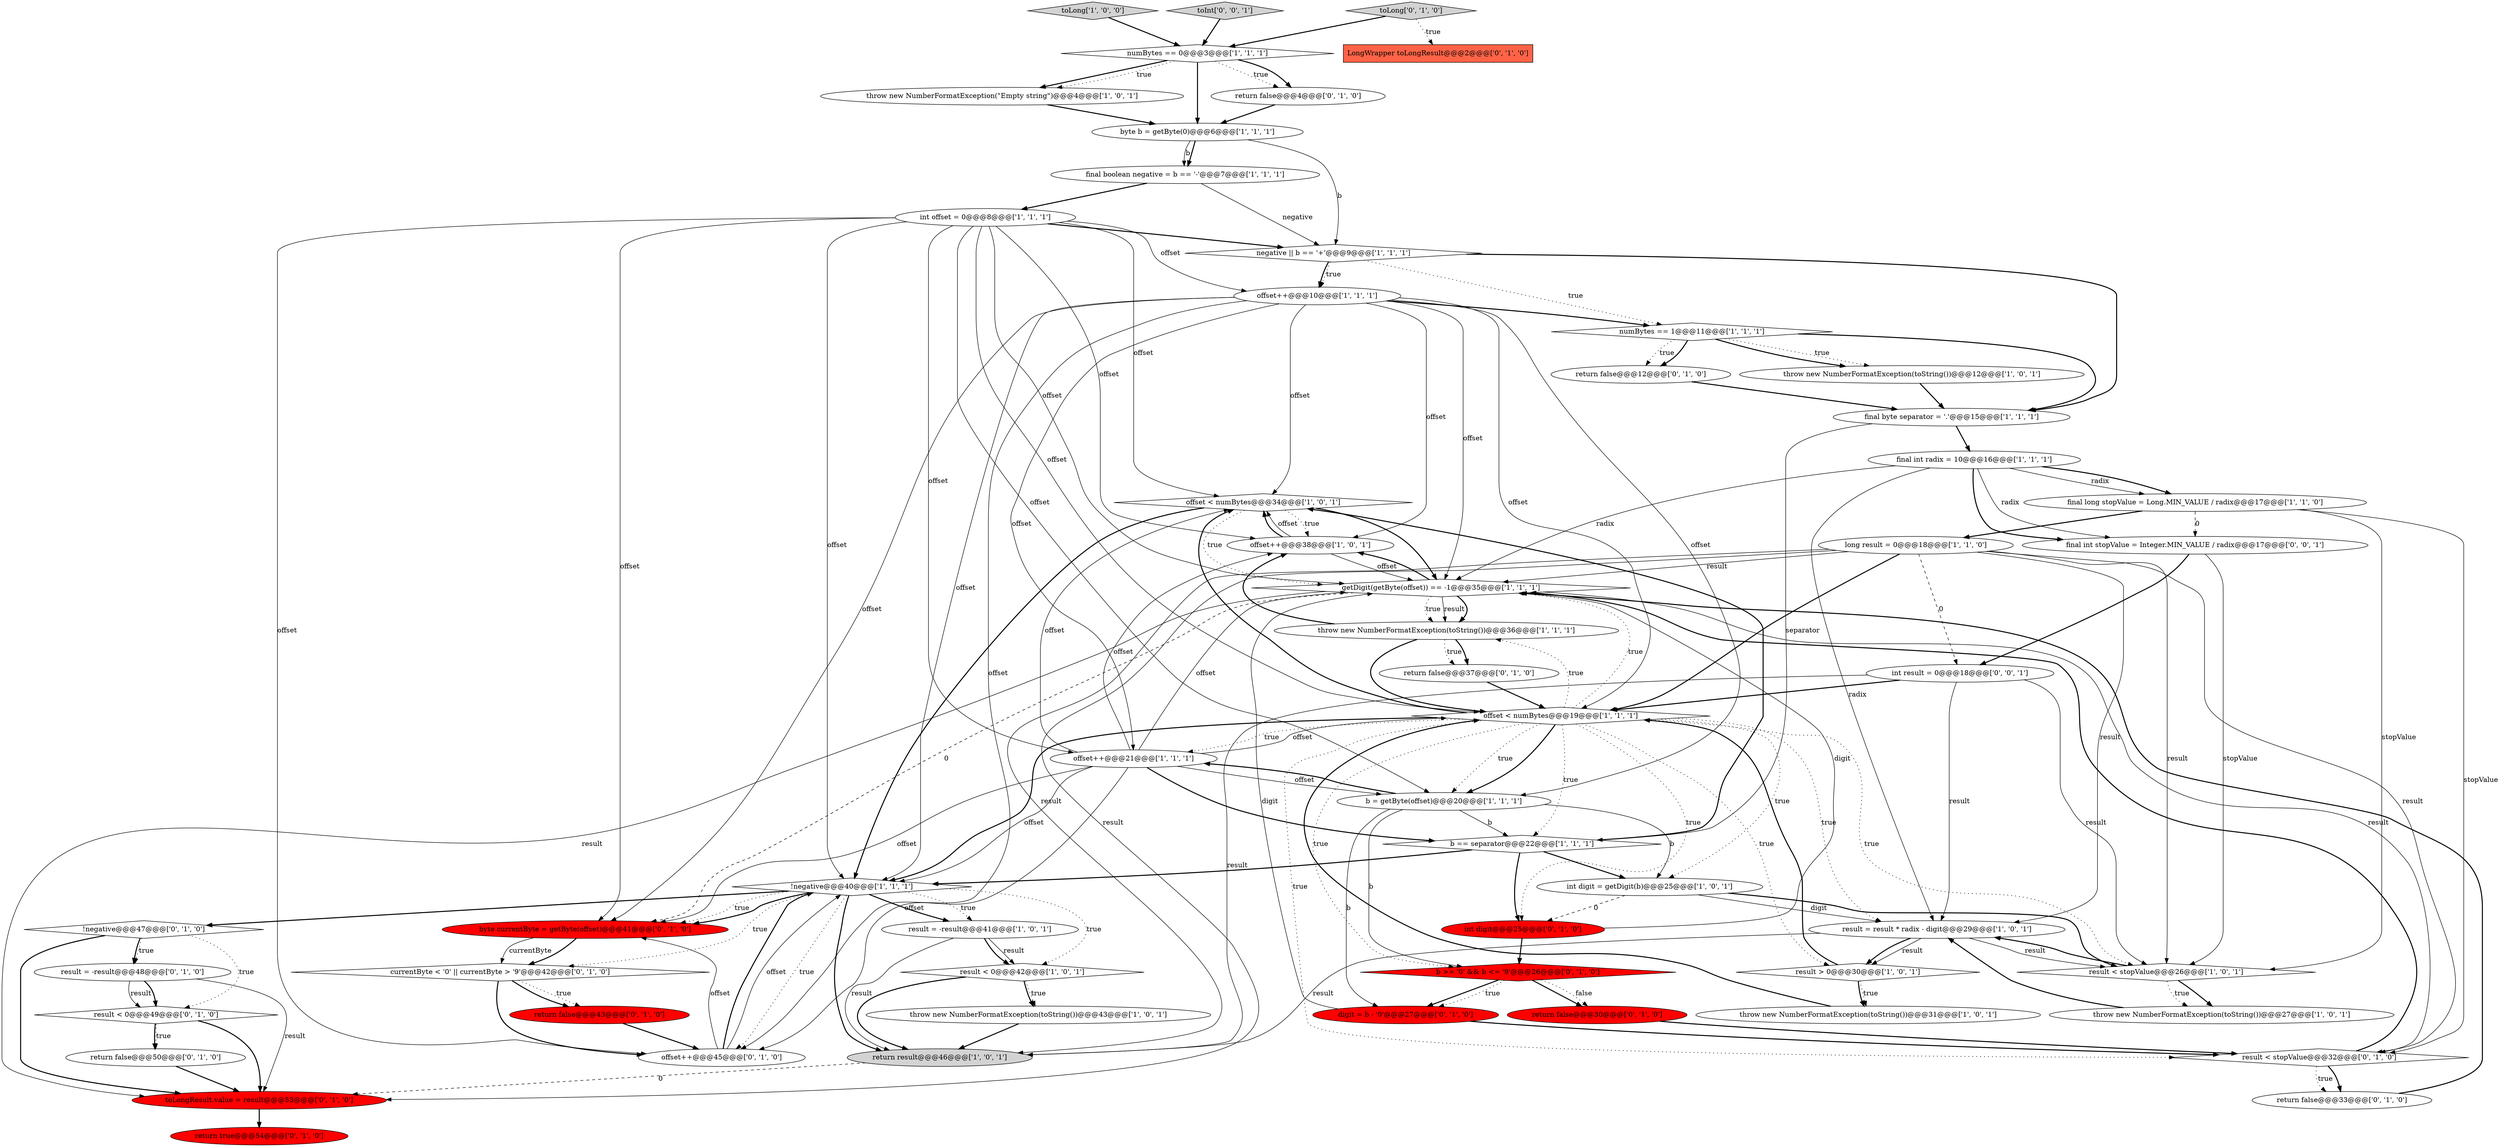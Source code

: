 digraph {
41 [style = filled, label = "result = -result@@@48@@@['0', '1', '0']", fillcolor = white, shape = ellipse image = "AAA0AAABBB2BBB"];
0 [style = filled, label = "int digit = getDigit(b)@@@25@@@['1', '0', '1']", fillcolor = white, shape = ellipse image = "AAA0AAABBB1BBB"];
38 [style = filled, label = "return false@@@37@@@['0', '1', '0']", fillcolor = white, shape = ellipse image = "AAA0AAABBB2BBB"];
25 [style = filled, label = "throw new NumberFormatException(\"Empty string\")@@@4@@@['1', '0', '1']", fillcolor = white, shape = ellipse image = "AAA0AAABBB1BBB"];
36 [style = filled, label = "return false@@@43@@@['0', '1', '0']", fillcolor = red, shape = ellipse image = "AAA1AAABBB2BBB"];
17 [style = filled, label = "throw new NumberFormatException(toString())@@@27@@@['1', '0', '1']", fillcolor = white, shape = ellipse image = "AAA0AAABBB1BBB"];
13 [style = filled, label = "final boolean negative = b == '-'@@@7@@@['1', '1', '1']", fillcolor = white, shape = ellipse image = "AAA0AAABBB1BBB"];
20 [style = filled, label = "int offset = 0@@@8@@@['1', '1', '1']", fillcolor = white, shape = ellipse image = "AAA0AAABBB1BBB"];
45 [style = filled, label = "byte currentByte = getByte(offset)@@@41@@@['0', '1', '0']", fillcolor = red, shape = ellipse image = "AAA1AAABBB2BBB"];
31 [style = filled, label = "result = result * radix - digit@@@29@@@['1', '0', '1']", fillcolor = white, shape = ellipse image = "AAA0AAABBB1BBB"];
50 [style = filled, label = "!negative@@@47@@@['0', '1', '0']", fillcolor = white, shape = diamond image = "AAA0AAABBB2BBB"];
55 [style = filled, label = "toInt['0', '0', '1']", fillcolor = lightgray, shape = diamond image = "AAA0AAABBB3BBB"];
12 [style = filled, label = "offset < numBytes@@@34@@@['1', '0', '1']", fillcolor = white, shape = diamond image = "AAA0AAABBB1BBB"];
46 [style = filled, label = "int digit@@@25@@@['0', '1', '0']", fillcolor = red, shape = ellipse image = "AAA1AAABBB2BBB"];
8 [style = filled, label = "throw new NumberFormatException(toString())@@@12@@@['1', '0', '1']", fillcolor = white, shape = ellipse image = "AAA0AAABBB1BBB"];
15 [style = filled, label = "offset++@@@38@@@['1', '0', '1']", fillcolor = white, shape = ellipse image = "AAA0AAABBB1BBB"];
24 [style = filled, label = "long result = 0@@@18@@@['1', '1', '0']", fillcolor = white, shape = ellipse image = "AAA0AAABBB1BBB"];
30 [style = filled, label = "getDigit(getByte(offset)) == -1@@@35@@@['1', '1', '1']", fillcolor = white, shape = diamond image = "AAA0AAABBB1BBB"];
33 [style = filled, label = "return false@@@12@@@['0', '1', '0']", fillcolor = white, shape = ellipse image = "AAA0AAABBB2BBB"];
28 [style = filled, label = "numBytes == 1@@@11@@@['1', '1', '1']", fillcolor = white, shape = diamond image = "AAA0AAABBB1BBB"];
44 [style = filled, label = "return false@@@30@@@['0', '1', '0']", fillcolor = red, shape = ellipse image = "AAA1AAABBB2BBB"];
34 [style = filled, label = "LongWrapper toLongResult@@@2@@@['0', '1', '0']", fillcolor = tomato, shape = box image = "AAA1AAABBB2BBB"];
51 [style = filled, label = "return true@@@54@@@['0', '1', '0']", fillcolor = red, shape = ellipse image = "AAA1AAABBB2BBB"];
14 [style = filled, label = "final long stopValue = Long.MIN_VALUE / radix@@@17@@@['1', '1', '0']", fillcolor = white, shape = ellipse image = "AAA0AAABBB1BBB"];
4 [style = filled, label = "offset++@@@21@@@['1', '1', '1']", fillcolor = white, shape = ellipse image = "AAA0AAABBB1BBB"];
42 [style = filled, label = "currentByte < '0' || currentByte > '9'@@@42@@@['0', '1', '0']", fillcolor = white, shape = diamond image = "AAA0AAABBB2BBB"];
48 [style = filled, label = "toLongResult.value = result@@@53@@@['0', '1', '0']", fillcolor = red, shape = ellipse image = "AAA1AAABBB2BBB"];
7 [style = filled, label = "byte b = getByte(0)@@@6@@@['1', '1', '1']", fillcolor = white, shape = ellipse image = "AAA0AAABBB1BBB"];
16 [style = filled, label = "offset < numBytes@@@19@@@['1', '1', '1']", fillcolor = white, shape = diamond image = "AAA0AAABBB1BBB"];
32 [style = filled, label = "result < 0@@@42@@@['1', '0', '1']", fillcolor = white, shape = diamond image = "AAA0AAABBB1BBB"];
53 [style = filled, label = "toLong['0', '1', '0']", fillcolor = lightgray, shape = diamond image = "AAA0AAABBB2BBB"];
10 [style = filled, label = "b = getByte(offset)@@@20@@@['1', '1', '1']", fillcolor = white, shape = ellipse image = "AAA0AAABBB1BBB"];
56 [style = filled, label = "int result = 0@@@18@@@['0', '0', '1']", fillcolor = white, shape = ellipse image = "AAA0AAABBB3BBB"];
9 [style = filled, label = "result < stopValue@@@26@@@['1', '0', '1']", fillcolor = white, shape = diamond image = "AAA0AAABBB1BBB"];
40 [style = filled, label = "digit = b - '0'@@@27@@@['0', '1', '0']", fillcolor = red, shape = ellipse image = "AAA1AAABBB2BBB"];
5 [style = filled, label = "b == separator@@@22@@@['1', '1', '1']", fillcolor = white, shape = diamond image = "AAA0AAABBB1BBB"];
35 [style = filled, label = "return false@@@4@@@['0', '1', '0']", fillcolor = white, shape = ellipse image = "AAA0AAABBB2BBB"];
6 [style = filled, label = "final byte separator = '.'@@@15@@@['1', '1', '1']", fillcolor = white, shape = ellipse image = "AAA0AAABBB1BBB"];
52 [style = filled, label = "b >= '0' && b <= '9'@@@26@@@['0', '1', '0']", fillcolor = red, shape = diamond image = "AAA1AAABBB2BBB"];
19 [style = filled, label = "!negative@@@40@@@['1', '1', '1']", fillcolor = white, shape = diamond image = "AAA0AAABBB1BBB"];
37 [style = filled, label = "return false@@@33@@@['0', '1', '0']", fillcolor = white, shape = ellipse image = "AAA0AAABBB2BBB"];
39 [style = filled, label = "offset++@@@45@@@['0', '1', '0']", fillcolor = white, shape = ellipse image = "AAA0AAABBB2BBB"];
3 [style = filled, label = "result = -result@@@41@@@['1', '0', '1']", fillcolor = white, shape = ellipse image = "AAA0AAABBB1BBB"];
18 [style = filled, label = "toLong['1', '0', '0']", fillcolor = lightgray, shape = diamond image = "AAA0AAABBB1BBB"];
21 [style = filled, label = "final int radix = 10@@@16@@@['1', '1', '1']", fillcolor = white, shape = ellipse image = "AAA0AAABBB1BBB"];
22 [style = filled, label = "throw new NumberFormatException(toString())@@@36@@@['1', '1', '1']", fillcolor = white, shape = ellipse image = "AAA0AAABBB1BBB"];
43 [style = filled, label = "result < stopValue@@@32@@@['0', '1', '0']", fillcolor = white, shape = diamond image = "AAA0AAABBB2BBB"];
47 [style = filled, label = "return false@@@50@@@['0', '1', '0']", fillcolor = white, shape = ellipse image = "AAA0AAABBB2BBB"];
49 [style = filled, label = "result < 0@@@49@@@['0', '1', '0']", fillcolor = white, shape = diamond image = "AAA0AAABBB2BBB"];
1 [style = filled, label = "numBytes == 0@@@3@@@['1', '1', '1']", fillcolor = white, shape = diamond image = "AAA0AAABBB1BBB"];
2 [style = filled, label = "offset++@@@10@@@['1', '1', '1']", fillcolor = white, shape = ellipse image = "AAA0AAABBB1BBB"];
27 [style = filled, label = "throw new NumberFormatException(toString())@@@43@@@['1', '0', '1']", fillcolor = white, shape = ellipse image = "AAA0AAABBB1BBB"];
26 [style = filled, label = "return result@@@46@@@['1', '0', '1']", fillcolor = lightgray, shape = ellipse image = "AAA0AAABBB1BBB"];
54 [style = filled, label = "final int stopValue = Integer.MIN_VALUE / radix@@@17@@@['0', '0', '1']", fillcolor = white, shape = ellipse image = "AAA0AAABBB3BBB"];
23 [style = filled, label = "negative || b == '+'@@@9@@@['1', '1', '1']", fillcolor = white, shape = diamond image = "AAA0AAABBB1BBB"];
11 [style = filled, label = "throw new NumberFormatException(toString())@@@31@@@['1', '0', '1']", fillcolor = white, shape = ellipse image = "AAA0AAABBB1BBB"];
29 [style = filled, label = "result > 0@@@30@@@['1', '0', '1']", fillcolor = white, shape = diamond image = "AAA0AAABBB1BBB"];
14->24 [style = bold, label=""];
52->44 [style = bold, label=""];
39->19 [style = bold, label=""];
16->9 [style = dotted, label="true"];
28->6 [style = bold, label=""];
22->15 [style = bold, label=""];
54->56 [style = bold, label=""];
20->30 [style = solid, label="offset"];
20->2 [style = solid, label="offset"];
31->29 [style = solid, label="result"];
54->9 [style = solid, label="stopValue"];
4->39 [style = solid, label="offset"];
12->15 [style = dotted, label="true"];
21->54 [style = bold, label=""];
49->48 [style = bold, label=""];
20->15 [style = solid, label="offset"];
8->6 [style = bold, label=""];
21->30 [style = solid, label="radix"];
19->45 [style = dotted, label="true"];
16->10 [style = dotted, label="true"];
4->45 [style = solid, label="offset"];
30->43 [style = solid, label="result"];
2->12 [style = solid, label="offset"];
31->26 [style = solid, label="result"];
41->49 [style = solid, label="result"];
3->26 [style = solid, label="result"];
6->5 [style = solid, label="separator"];
48->51 [style = bold, label=""];
4->16 [style = solid, label="offset"];
22->38 [style = dotted, label="true"];
5->0 [style = bold, label=""];
20->45 [style = solid, label="offset"];
16->5 [style = dotted, label="true"];
45->42 [style = bold, label=""];
19->3 [style = bold, label=""];
35->7 [style = bold, label=""];
2->28 [style = bold, label=""];
53->34 [style = dotted, label="true"];
2->15 [style = solid, label="offset"];
56->9 [style = solid, label="result"];
11->16 [style = bold, label=""];
2->19 [style = solid, label="offset"];
1->35 [style = dotted, label="true"];
16->43 [style = dotted, label="true"];
2->39 [style = solid, label="offset"];
16->46 [style = dotted, label="true"];
28->8 [style = dotted, label="true"];
47->48 [style = bold, label=""];
56->31 [style = solid, label="result"];
2->4 [style = solid, label="offset"];
2->16 [style = solid, label="offset"];
3->32 [style = solid, label="result"];
42->36 [style = dotted, label="true"];
16->52 [style = dotted, label="true"];
31->29 [style = bold, label=""];
9->17 [style = bold, label=""];
1->35 [style = bold, label=""];
41->49 [style = bold, label=""];
41->48 [style = solid, label="result"];
16->19 [style = bold, label=""];
16->4 [style = dotted, label="true"];
25->7 [style = bold, label=""];
23->2 [style = dotted, label="true"];
32->26 [style = bold, label=""];
21->31 [style = solid, label="radix"];
24->48 [style = solid, label="result"];
7->13 [style = solid, label="b"];
46->30 [style = solid, label="digit"];
30->45 [style = dashed, label="0"];
22->38 [style = bold, label=""];
39->45 [style = solid, label="offset"];
49->47 [style = dotted, label="true"];
52->44 [style = dotted, label="false"];
20->23 [style = bold, label=""];
18->1 [style = bold, label=""];
20->10 [style = solid, label="offset"];
19->3 [style = dotted, label="true"];
19->26 [style = bold, label=""];
7->23 [style = solid, label="b"];
56->16 [style = bold, label=""];
15->12 [style = bold, label=""];
15->30 [style = solid, label="offset"];
50->41 [style = bold, label=""];
29->16 [style = bold, label=""];
29->11 [style = bold, label=""];
10->40 [style = solid, label="b"];
30->15 [style = bold, label=""];
24->56 [style = dashed, label="0"];
27->26 [style = bold, label=""];
50->49 [style = dotted, label="true"];
20->16 [style = solid, label="offset"];
4->30 [style = solid, label="offset"];
24->26 [style = solid, label="result"];
10->5 [style = solid, label="b"];
20->19 [style = solid, label="offset"];
2->45 [style = solid, label="offset"];
22->16 [style = bold, label=""];
6->21 [style = bold, label=""];
9->31 [style = bold, label=""];
23->28 [style = dotted, label="true"];
37->30 [style = bold, label=""];
0->31 [style = solid, label="digit"];
30->22 [style = solid, label="result"];
42->39 [style = bold, label=""];
38->16 [style = bold, label=""];
14->43 [style = solid, label="stopValue"];
32->27 [style = bold, label=""];
19->50 [style = bold, label=""];
50->48 [style = bold, label=""];
19->42 [style = dotted, label="true"];
1->7 [style = bold, label=""];
36->39 [style = bold, label=""];
5->19 [style = bold, label=""];
4->12 [style = solid, label="offset"];
19->45 [style = bold, label=""];
2->30 [style = solid, label="offset"];
10->52 [style = solid, label="b"];
52->40 [style = bold, label=""];
20->12 [style = solid, label="offset"];
23->6 [style = bold, label=""];
28->8 [style = bold, label=""];
10->0 [style = solid, label="b"];
14->54 [style = dashed, label="0"];
53->1 [style = bold, label=""];
19->39 [style = dotted, label="true"];
23->2 [style = bold, label=""];
40->43 [style = bold, label=""];
2->10 [style = solid, label="offset"];
0->46 [style = dashed, label="0"];
16->31 [style = dotted, label="true"];
16->29 [style = dotted, label="true"];
1->25 [style = bold, label=""];
4->5 [style = bold, label=""];
24->43 [style = solid, label="result"];
50->41 [style = dotted, label="true"];
52->40 [style = dotted, label="true"];
29->11 [style = dotted, label="true"];
21->14 [style = bold, label=""];
20->39 [style = solid, label="offset"];
26->48 [style = dashed, label="0"];
7->13 [style = bold, label=""];
20->4 [style = solid, label="offset"];
0->9 [style = bold, label=""];
1->25 [style = dotted, label="true"];
30->22 [style = bold, label=""];
4->15 [style = solid, label="offset"];
16->10 [style = bold, label=""];
28->33 [style = dotted, label="true"];
39->19 [style = solid, label="offset"];
16->30 [style = dotted, label="true"];
9->17 [style = dotted, label="true"];
17->31 [style = bold, label=""];
33->6 [style = bold, label=""];
31->9 [style = solid, label="result"];
24->31 [style = solid, label="result"];
12->30 [style = bold, label=""];
24->9 [style = solid, label="result"];
13->23 [style = solid, label="negative"];
43->37 [style = bold, label=""];
42->36 [style = bold, label=""];
16->22 [style = dotted, label="true"];
40->30 [style = solid, label="digit"];
45->42 [style = solid, label="currentByte"];
46->52 [style = bold, label=""];
21->14 [style = solid, label="radix"];
4->10 [style = solid, label="offset"];
12->30 [style = dotted, label="true"];
43->30 [style = bold, label=""];
44->43 [style = bold, label=""];
56->26 [style = solid, label="result"];
49->47 [style = bold, label=""];
24->16 [style = bold, label=""];
14->9 [style = solid, label="stopValue"];
32->27 [style = dotted, label="true"];
4->19 [style = solid, label="offset"];
43->37 [style = dotted, label="true"];
16->0 [style = dotted, label="true"];
28->33 [style = bold, label=""];
5->12 [style = bold, label=""];
15->12 [style = solid, label="offset"];
19->32 [style = dotted, label="true"];
55->1 [style = bold, label=""];
10->4 [style = bold, label=""];
24->30 [style = solid, label="result"];
21->54 [style = solid, label="radix"];
12->19 [style = bold, label=""];
3->32 [style = bold, label=""];
30->22 [style = dotted, label="true"];
5->46 [style = bold, label=""];
16->12 [style = bold, label=""];
30->48 [style = solid, label="result"];
13->20 [style = bold, label=""];
}
